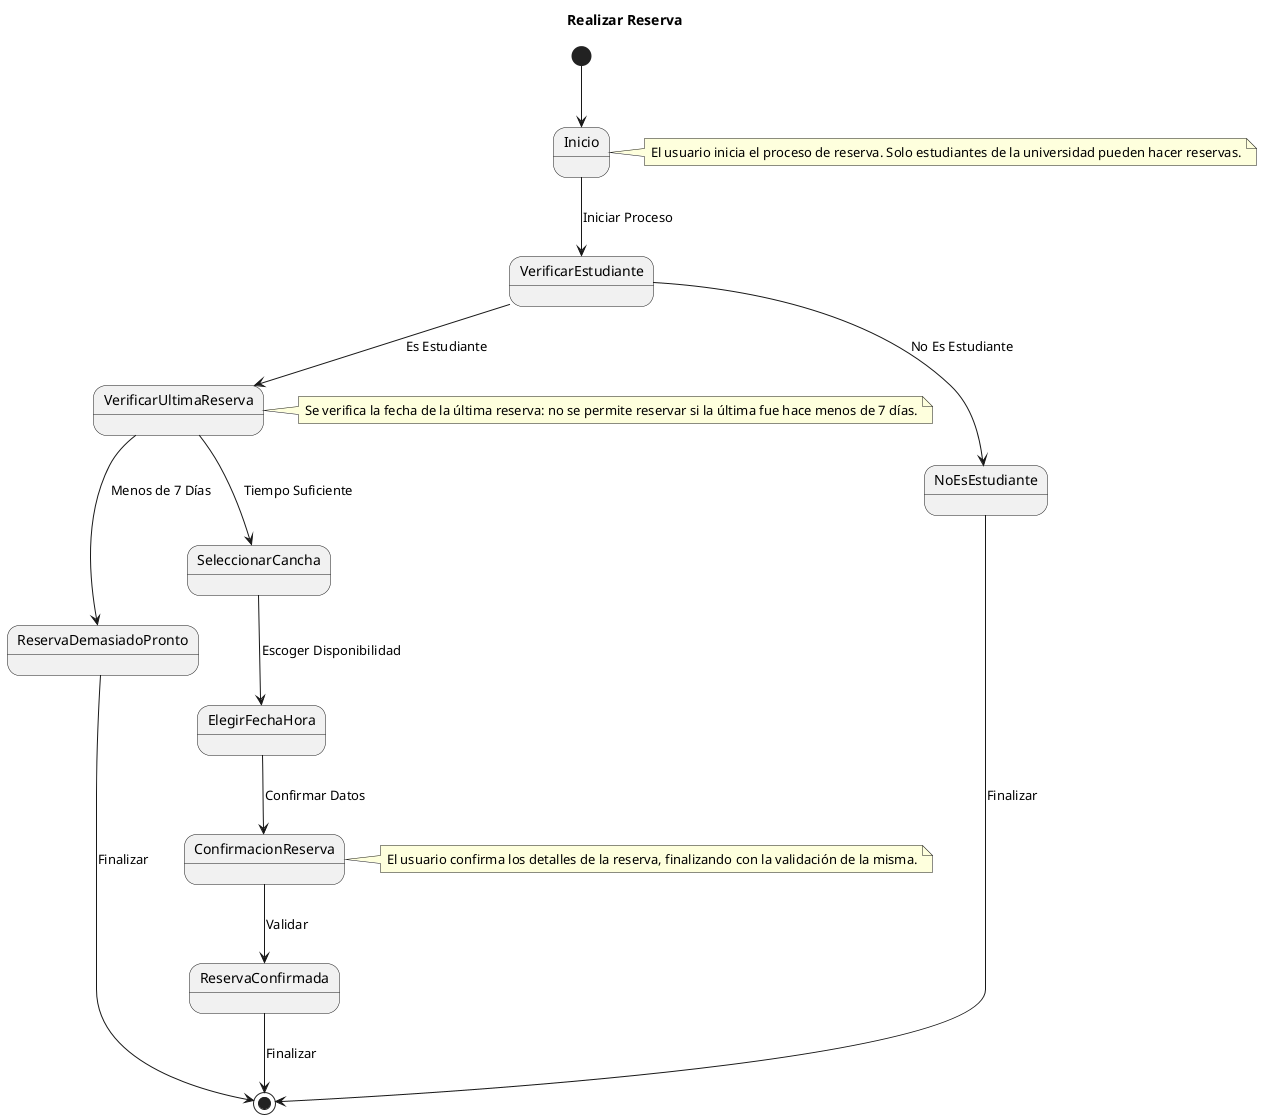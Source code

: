 @startuml
title Realizar Reserva

[*] --> Inicio
note right of Inicio
 El usuario inicia el proceso de reserva. Solo estudiantes de la universidad pueden hacer reservas.
end note

Inicio --> VerificarEstudiante : Iniciar Proceso
VerificarEstudiante --> NoEsEstudiante : No Es Estudiante
VerificarEstudiante --> VerificarUltimaReserva : Es Estudiante
note right of VerificarUltimaReserva
 Se verifica la fecha de la última reserva: no se permite reservar si la última fue hace menos de 7 días.
end note

VerificarUltimaReserva --> ReservaDemasiadoPronto : Menos de 7 Días
VerificarUltimaReserva --> SeleccionarCancha : Tiempo Suficiente
SeleccionarCancha --> ElegirFechaHora : Escoger Disponibilidad

ElegirFechaHora --> ConfirmacionReserva : Confirmar Datos
note right of ConfirmacionReserva
 El usuario confirma los detalles de la reserva, finalizando con la validación de la misma.
end note

ConfirmacionReserva --> ReservaConfirmada : Validar
ReservaConfirmada --> [*] : Finalizar
NoEsEstudiante --> [*] : Finalizar
ReservaDemasiadoPronto --> [*] : Finalizar

@enduml
